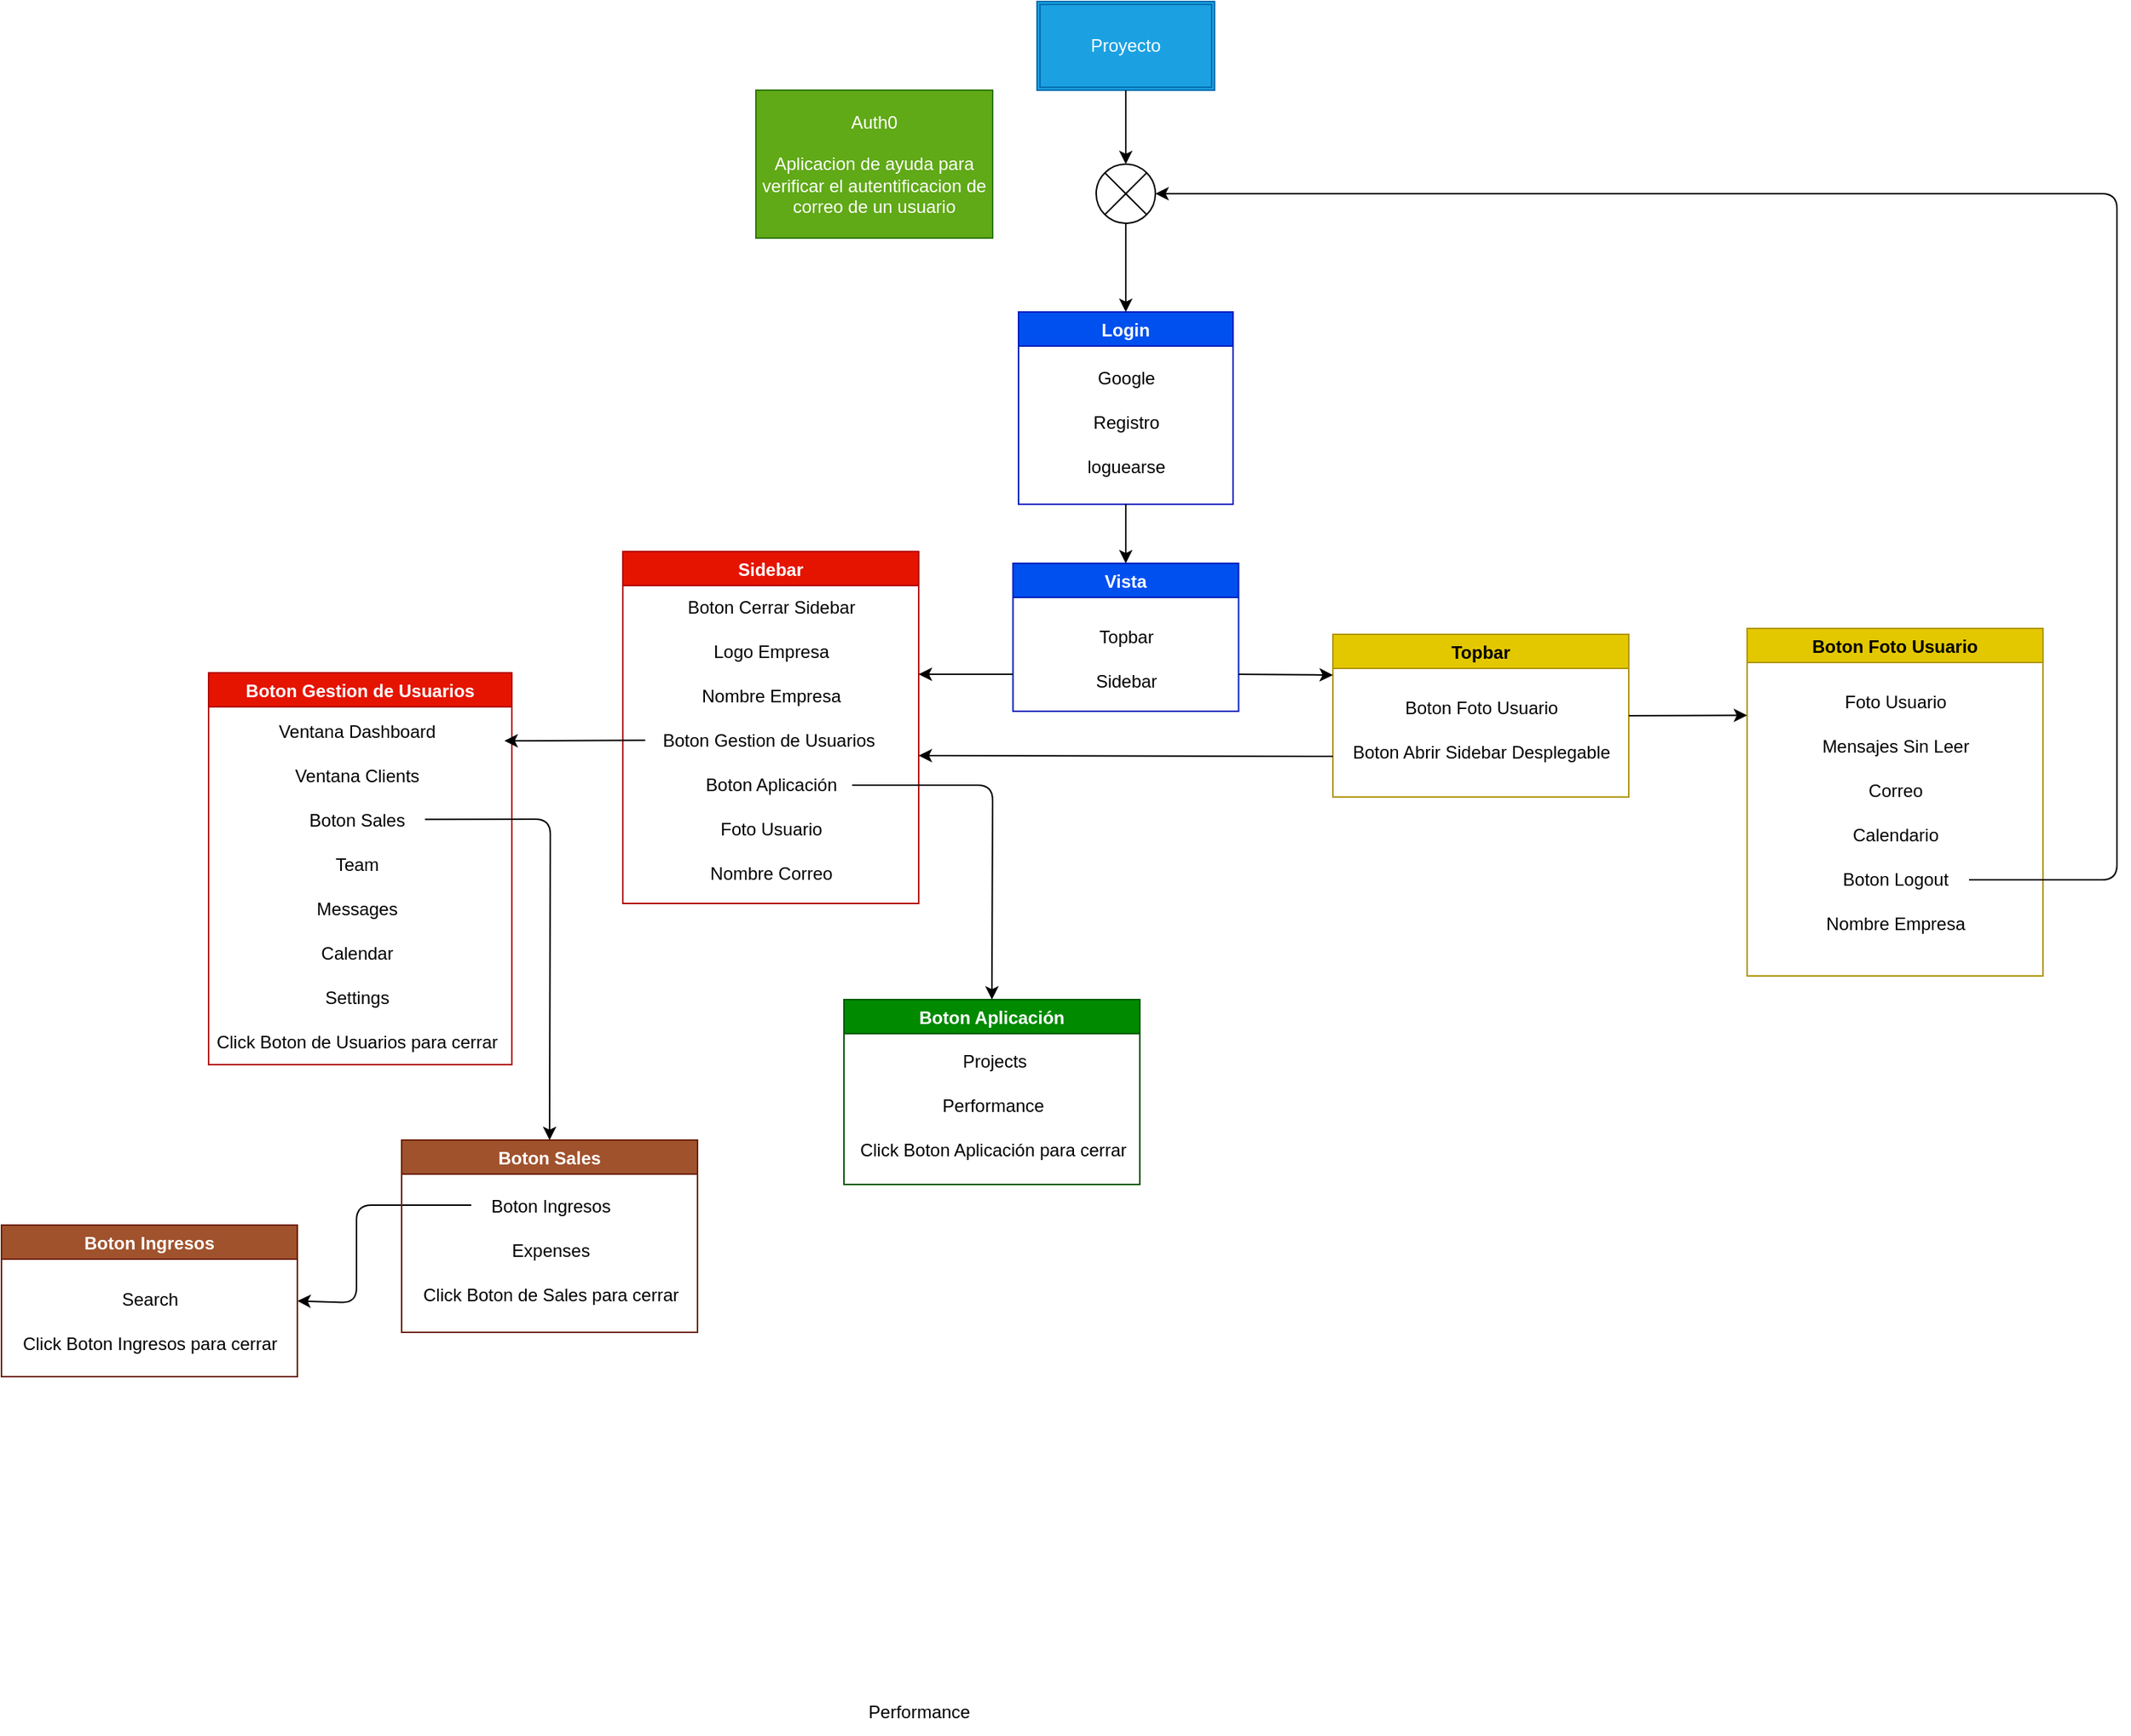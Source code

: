 <mxfile>
    <diagram id="TRdLoM7ZgMY18DjWB-fe" name="Page-1">
        <mxGraphModel dx="1983" dy="1871" grid="1" gridSize="10" guides="1" tooltips="1" connect="1" arrows="1" fold="1" page="1" pageScale="1" pageWidth="850" pageHeight="1100" math="0" shadow="0">
            <root>
                <mxCell id="0"/>
                <mxCell id="1" parent="0"/>
                <mxCell id="3" value="" style="shape=sumEllipse;perimeter=ellipsePerimeter;whiteSpace=wrap;html=1;backgroundOutline=1;" parent="1" vertex="1">
                    <mxGeometry x="450" y="-340" width="40" height="40" as="geometry"/>
                </mxCell>
                <mxCell id="6" value="Proyecto" style="shape=ext;double=1;rounded=0;whiteSpace=wrap;html=1;fillColor=#1ba1e2;fontColor=#ffffff;strokeColor=#006EAF;" parent="1" vertex="1">
                    <mxGeometry x="410" y="-450" width="120" height="60" as="geometry"/>
                </mxCell>
                <mxCell id="7" value="" style="endArrow=classic;html=1;entryX=0.5;entryY=0;entryDx=0;entryDy=0;" parent="1" target="3" edge="1">
                    <mxGeometry width="50" height="50" relative="1" as="geometry">
                        <mxPoint x="470" y="-390.0" as="sourcePoint"/>
                        <mxPoint x="530" y="-300" as="targetPoint"/>
                    </mxGeometry>
                </mxCell>
                <mxCell id="8" value="Login" style="swimlane;fillColor=#0050ef;fontColor=#ffffff;strokeColor=#001DBC;startSize=23;" parent="1" vertex="1">
                    <mxGeometry x="397.5" y="-240" width="145" height="130" as="geometry">
                        <mxRectangle x="347.5" y="210" width="70" height="30" as="alternateBounds"/>
                    </mxGeometry>
                </mxCell>
                <mxCell id="9" value="Google" style="text;html=1;align=center;verticalAlign=middle;resizable=0;points=[];autosize=1;strokeColor=none;fillColor=none;" parent="8" vertex="1">
                    <mxGeometry x="42.5" y="30" width="60" height="30" as="geometry"/>
                </mxCell>
                <mxCell id="10" value="Registro" style="text;html=1;align=center;verticalAlign=middle;resizable=0;points=[];autosize=1;strokeColor=none;fillColor=none;" parent="8" vertex="1">
                    <mxGeometry x="37.5" y="60" width="70" height="30" as="geometry"/>
                </mxCell>
                <mxCell id="491" value="loguearse" style="text;html=1;align=center;verticalAlign=middle;resizable=0;points=[];autosize=1;strokeColor=none;fillColor=none;" parent="8" vertex="1">
                    <mxGeometry x="32.5" y="90" width="80" height="30" as="geometry"/>
                </mxCell>
                <mxCell id="12" value="" style="endArrow=classic;html=1;exitX=0.5;exitY=1;exitDx=0;exitDy=0;entryX=0.5;entryY=0;entryDx=0;entryDy=0;" parent="1" source="3" target="8" edge="1">
                    <mxGeometry width="50" height="50" relative="1" as="geometry">
                        <mxPoint x="480" y="-200" as="sourcePoint"/>
                        <mxPoint x="530" y="-250" as="targetPoint"/>
                    </mxGeometry>
                </mxCell>
                <mxCell id="13" value="Vista" style="swimlane;fillColor=#0050ef;fontColor=#ffffff;strokeColor=#001DBC;" parent="1" vertex="1">
                    <mxGeometry x="393.75" y="-70" width="152.5" height="100" as="geometry"/>
                </mxCell>
                <mxCell id="16" value="Topbar" style="text;html=1;align=center;verticalAlign=middle;resizable=0;points=[];autosize=1;strokeColor=none;fillColor=none;" parent="13" vertex="1">
                    <mxGeometry x="46.25" y="35" width="60" height="30" as="geometry"/>
                </mxCell>
                <mxCell id="14" value="" style="endArrow=classic;html=1;entryX=0.5;entryY=0;entryDx=0;entryDy=0;exitX=0.5;exitY=1;exitDx=0;exitDy=0;" parent="1" source="8" target="13" edge="1">
                    <mxGeometry width="50" height="50" relative="1" as="geometry">
                        <mxPoint x="610" y="-90" as="sourcePoint"/>
                        <mxPoint x="530" y="-150" as="targetPoint"/>
                    </mxGeometry>
                </mxCell>
                <mxCell id="15" value="Auth0&lt;br&gt;&lt;br&gt;Aplicacion de ayuda para verificar el autentificacion de correo de un usuario" style="rounded=0;whiteSpace=wrap;html=1;fillColor=#60a917;fontColor=#ffffff;strokeColor=#2D7600;" parent="1" vertex="1">
                    <mxGeometry x="220" y="-390" width="160" height="100" as="geometry"/>
                </mxCell>
                <mxCell id="17" value="Sidebar" style="text;html=1;align=center;verticalAlign=middle;resizable=0;points=[];autosize=1;strokeColor=none;fillColor=none;" parent="1" vertex="1">
                    <mxGeometry x="435" y="-5" width="70" height="30" as="geometry"/>
                </mxCell>
                <mxCell id="18" value="Topbar" style="swimlane;fillColor=#e3c800;fontColor=#000000;strokeColor=#B09500;" parent="1" vertex="1">
                    <mxGeometry x="610" y="-22" width="200" height="110" as="geometry"/>
                </mxCell>
                <mxCell id="22" value="Boton Foto Usuario" style="text;html=1;align=center;verticalAlign=middle;resizable=0;points=[];autosize=1;strokeColor=none;fillColor=none;" parent="18" vertex="1">
                    <mxGeometry x="35" y="35" width="130" height="30" as="geometry"/>
                </mxCell>
                <mxCell id="23" value="Boton Abrir Sidebar Desplegable" style="text;html=1;align=center;verticalAlign=middle;resizable=0;points=[];autosize=1;strokeColor=none;fillColor=none;" parent="18" vertex="1">
                    <mxGeometry y="65" width="200" height="30" as="geometry"/>
                </mxCell>
                <mxCell id="19" value="Sidebar" style="swimlane;fillColor=#e51400;fontColor=#ffffff;strokeColor=#B20000;" parent="1" vertex="1">
                    <mxGeometry x="130" y="-78" width="200" height="238" as="geometry"/>
                </mxCell>
                <mxCell id="458" value="Foto Usuario" style="text;html=1;align=center;verticalAlign=middle;resizable=0;points=[];autosize=1;strokeColor=none;fillColor=none;" parent="19" vertex="1">
                    <mxGeometry x="55" y="173" width="90" height="30" as="geometry"/>
                </mxCell>
                <mxCell id="459" value="Nombre Empresa" style="text;html=1;align=center;verticalAlign=middle;resizable=0;points=[];autosize=1;strokeColor=none;fillColor=none;" parent="19" vertex="1">
                    <mxGeometry x="40" y="83" width="120" height="30" as="geometry"/>
                </mxCell>
                <mxCell id="460" value="Boton Gestion de Usuarios&amp;nbsp;" style="text;html=1;align=center;verticalAlign=middle;resizable=0;points=[];autosize=1;strokeColor=none;fillColor=none;" parent="19" vertex="1">
                    <mxGeometry x="15" y="113" width="170" height="30" as="geometry"/>
                </mxCell>
                <mxCell id="462" value="Boton Aplicación" style="text;html=1;align=center;verticalAlign=middle;resizable=0;points=[];autosize=1;strokeColor=none;fillColor=none;" parent="19" vertex="1">
                    <mxGeometry x="45" y="143" width="110" height="30" as="geometry"/>
                </mxCell>
                <mxCell id="463" value="Logo Empresa" style="text;html=1;align=center;verticalAlign=middle;resizable=0;points=[];autosize=1;strokeColor=none;fillColor=none;" parent="19" vertex="1">
                    <mxGeometry x="50" y="53" width="100" height="30" as="geometry"/>
                </mxCell>
                <mxCell id="464" value="Boton Cerrar Sidebar" style="text;html=1;align=center;verticalAlign=middle;resizable=0;points=[];autosize=1;strokeColor=none;fillColor=none;" parent="19" vertex="1">
                    <mxGeometry x="30" y="23" width="140" height="30" as="geometry"/>
                </mxCell>
                <mxCell id="492" value="Nombre Correo" style="text;html=1;align=center;verticalAlign=middle;resizable=0;points=[];autosize=1;strokeColor=none;fillColor=none;" parent="19" vertex="1">
                    <mxGeometry x="45" y="203" width="110" height="30" as="geometry"/>
                </mxCell>
                <mxCell id="20" value="" style="endArrow=classic;html=1;exitX=0;exitY=0.75;exitDx=0;exitDy=0;" parent="1" source="13" edge="1">
                    <mxGeometry width="50" height="50" relative="1" as="geometry">
                        <mxPoint x="480" y="-50" as="sourcePoint"/>
                        <mxPoint x="330" y="5" as="targetPoint"/>
                    </mxGeometry>
                </mxCell>
                <mxCell id="21" value="" style="endArrow=classic;html=1;entryX=0;entryY=0.25;entryDx=0;entryDy=0;exitX=1;exitY=0.75;exitDx=0;exitDy=0;" parent="1" source="13" target="18" edge="1">
                    <mxGeometry width="50" height="50" relative="1" as="geometry">
                        <mxPoint x="550" as="sourcePoint"/>
                        <mxPoint x="530" y="-100" as="targetPoint"/>
                    </mxGeometry>
                </mxCell>
                <mxCell id="448" value="Boton Foto Usuario" style="swimlane;fillColor=#e3c800;fontColor=#000000;strokeColor=#B09500;startSize=23;" parent="1" vertex="1">
                    <mxGeometry x="890" y="-26" width="200" height="235" as="geometry"/>
                </mxCell>
                <mxCell id="449" value="Foto Usuario" style="text;html=1;align=center;verticalAlign=middle;resizable=0;points=[];autosize=1;strokeColor=none;fillColor=none;" parent="448" vertex="1">
                    <mxGeometry x="55" y="35" width="90" height="30" as="geometry"/>
                </mxCell>
                <mxCell id="450" value="Mensajes Sin Leer" style="text;html=1;align=center;verticalAlign=middle;resizable=0;points=[];autosize=1;strokeColor=none;fillColor=none;" parent="448" vertex="1">
                    <mxGeometry x="40" y="65" width="120" height="30" as="geometry"/>
                </mxCell>
                <mxCell id="451" value="Correo" style="text;html=1;align=center;verticalAlign=middle;resizable=0;points=[];autosize=1;strokeColor=none;fillColor=none;" parent="448" vertex="1">
                    <mxGeometry x="70" y="95" width="60" height="30" as="geometry"/>
                </mxCell>
                <mxCell id="452" value="Calendario" style="text;html=1;align=center;verticalAlign=middle;resizable=0;points=[];autosize=1;strokeColor=none;fillColor=none;" parent="448" vertex="1">
                    <mxGeometry x="60" y="125" width="80" height="30" as="geometry"/>
                </mxCell>
                <mxCell id="455" value="Boton Logout" style="text;html=1;align=center;verticalAlign=middle;resizable=0;points=[];autosize=1;strokeColor=none;fillColor=none;" parent="448" vertex="1">
                    <mxGeometry x="50" y="155" width="100" height="30" as="geometry"/>
                </mxCell>
                <mxCell id="487" value="Nombre Empresa" style="text;html=1;align=center;verticalAlign=middle;resizable=0;points=[];autosize=1;strokeColor=none;fillColor=none;" parent="448" vertex="1">
                    <mxGeometry x="40" y="185" width="120" height="30" as="geometry"/>
                </mxCell>
                <mxCell id="454" value="" style="endArrow=classic;html=1;exitX=1;exitY=0.5;exitDx=0;exitDy=0;entryX=0;entryY=0.25;entryDx=0;entryDy=0;" parent="1" source="18" target="448" edge="1">
                    <mxGeometry width="50" height="50" relative="1" as="geometry">
                        <mxPoint x="690" y="27" as="sourcePoint"/>
                        <mxPoint x="740" y="-23" as="targetPoint"/>
                    </mxGeometry>
                </mxCell>
                <mxCell id="457" style="edgeStyle=none;html=1;entryX=1;entryY=0.5;entryDx=0;entryDy=0;" parent="1" source="455" target="3" edge="1">
                    <mxGeometry relative="1" as="geometry">
                        <mxPoint x="490" y="-253" as="targetPoint"/>
                        <Array as="points">
                            <mxPoint x="1140" y="144"/>
                            <mxPoint x="1140" y="-320"/>
                        </Array>
                    </mxGeometry>
                </mxCell>
                <mxCell id="465" value="Boton Gestion de Usuarios" style="swimlane;fillColor=#e51400;fontColor=#ffffff;strokeColor=#B20000;" parent="1" vertex="1">
                    <mxGeometry x="-150" y="4" width="205" height="265" as="geometry"/>
                </mxCell>
                <mxCell id="466" value="Ventana Dashboard" style="text;html=1;align=center;verticalAlign=middle;resizable=0;points=[];autosize=1;strokeColor=none;fillColor=none;" parent="465" vertex="1">
                    <mxGeometry x="35" y="25" width="130" height="30" as="geometry"/>
                </mxCell>
                <mxCell id="467" value="Ventana Clients" style="text;html=1;align=center;verticalAlign=middle;resizable=0;points=[];autosize=1;strokeColor=none;fillColor=none;" parent="465" vertex="1">
                    <mxGeometry x="45" y="55" width="110" height="30" as="geometry"/>
                </mxCell>
                <mxCell id="493" value="Boton Sales" style="text;html=1;align=center;verticalAlign=middle;resizable=0;points=[];autosize=1;strokeColor=none;fillColor=none;" parent="465" vertex="1">
                    <mxGeometry x="55" y="85" width="90" height="30" as="geometry"/>
                </mxCell>
                <mxCell id="494" value="Team" style="text;html=1;align=center;verticalAlign=middle;resizable=0;points=[];autosize=1;strokeColor=none;fillColor=none;" parent="465" vertex="1">
                    <mxGeometry x="75" y="115" width="50" height="30" as="geometry"/>
                </mxCell>
                <mxCell id="495" value="Messages" style="text;html=1;align=center;verticalAlign=middle;resizable=0;points=[];autosize=1;strokeColor=none;fillColor=none;" parent="465" vertex="1">
                    <mxGeometry x="60" y="145" width="80" height="30" as="geometry"/>
                </mxCell>
                <mxCell id="473" value="Calendar" style="text;html=1;align=center;verticalAlign=middle;resizable=0;points=[];autosize=1;strokeColor=none;fillColor=none;" parent="465" vertex="1">
                    <mxGeometry x="65" y="175" width="70" height="30" as="geometry"/>
                </mxCell>
                <mxCell id="474" value="Settings" style="text;html=1;align=center;verticalAlign=middle;resizable=0;points=[];autosize=1;strokeColor=none;fillColor=none;" parent="465" vertex="1">
                    <mxGeometry x="65" y="205" width="70" height="30" as="geometry"/>
                </mxCell>
                <mxCell id="497" value="Click Boton de Usuarios para cerrar" style="text;html=1;align=center;verticalAlign=middle;resizable=0;points=[];autosize=1;strokeColor=none;fillColor=none;" parent="465" vertex="1">
                    <mxGeometry x="-5" y="235" width="210" height="30" as="geometry"/>
                </mxCell>
                <mxCell id="468" style="edgeStyle=none;html=1;exitX=0.001;exitY=0.486;exitDx=0;exitDy=0;exitPerimeter=0;" parent="1" source="460" edge="1">
                    <mxGeometry relative="1" as="geometry">
                        <mxPoint x="50" y="50" as="targetPoint"/>
                        <mxPoint x="80" y="50" as="sourcePoint"/>
                    </mxGeometry>
                </mxCell>
                <mxCell id="480" style="edgeStyle=none;html=1;entryX=1;entryY=0.5;entryDx=0;entryDy=0;exitX=-0.029;exitY=0.467;exitDx=0;exitDy=0;exitPerimeter=0;" parent="1" source="470" target="476" edge="1">
                    <mxGeometry relative="1" as="geometry">
                        <Array as="points">
                            <mxPoint x="-50" y="364"/>
                            <mxPoint x="-50" y="430"/>
                        </Array>
                    </mxGeometry>
                </mxCell>
                <mxCell id="469" value="Boton Sales" style="swimlane;fillColor=#a0522d;fontColor=#ffffff;strokeColor=#6D1F00;" parent="1" vertex="1">
                    <mxGeometry x="-19.5" y="320" width="200" height="130" as="geometry"/>
                </mxCell>
                <mxCell id="470" value="Boton Ingresos" style="text;html=1;align=center;verticalAlign=middle;resizable=0;points=[];autosize=1;strokeColor=none;fillColor=none;" parent="469" vertex="1">
                    <mxGeometry x="50" y="30" width="100" height="30" as="geometry"/>
                </mxCell>
                <mxCell id="496" value="Expenses" style="text;html=1;align=center;verticalAlign=middle;resizable=0;points=[];autosize=1;strokeColor=none;fillColor=none;" parent="469" vertex="1">
                    <mxGeometry x="60" y="60" width="80" height="30" as="geometry"/>
                </mxCell>
                <mxCell id="498" value="Click Boton de Sales para cerrar" style="text;html=1;align=center;verticalAlign=middle;resizable=0;points=[];autosize=1;strokeColor=none;fillColor=none;" parent="469" vertex="1">
                    <mxGeometry y="90" width="200" height="30" as="geometry"/>
                </mxCell>
                <mxCell id="475" style="edgeStyle=none;html=1;entryX=0.5;entryY=0;entryDx=0;entryDy=0;exitX=1.014;exitY=0.47;exitDx=0;exitDy=0;exitPerimeter=0;" parent="1" source="493" target="469" edge="1">
                    <mxGeometry relative="1" as="geometry">
                        <Array as="points">
                            <mxPoint x="81" y="103"/>
                        </Array>
                        <mxPoint x="180" y="80" as="sourcePoint"/>
                    </mxGeometry>
                </mxCell>
                <mxCell id="476" value="Boton Ingresos" style="swimlane;fillColor=#a0522d;fontColor=#ffffff;strokeColor=#6D1F00;" parent="1" vertex="1">
                    <mxGeometry x="-290" y="377.5" width="200" height="102.5" as="geometry"/>
                </mxCell>
                <mxCell id="478" value="Search" style="text;html=1;align=center;verticalAlign=middle;resizable=0;points=[];autosize=1;strokeColor=none;fillColor=none;" parent="476" vertex="1">
                    <mxGeometry x="70" y="35" width="60" height="30" as="geometry"/>
                </mxCell>
                <mxCell id="499" value="Click Boton Ingresos para cerrar" style="text;html=1;align=center;verticalAlign=middle;resizable=0;points=[];autosize=1;strokeColor=none;fillColor=none;" parent="476" vertex="1">
                    <mxGeometry y="65" width="200" height="30" as="geometry"/>
                </mxCell>
                <mxCell id="481" value="Boton Aplicación" style="swimlane;fillColor=#008a00;fontColor=#ffffff;strokeColor=#005700;" parent="1" vertex="1">
                    <mxGeometry x="279.5" y="225" width="200" height="125" as="geometry"/>
                </mxCell>
                <mxCell id="482" value="Projects" style="text;html=1;align=center;verticalAlign=middle;resizable=0;points=[];autosize=1;strokeColor=none;fillColor=none;" parent="481" vertex="1">
                    <mxGeometry x="66" y="27" width="70" height="30" as="geometry"/>
                </mxCell>
                <mxCell id="483" value="Performance" style="text;html=1;align=center;verticalAlign=middle;resizable=0;points=[];autosize=1;strokeColor=none;fillColor=none;" parent="481" vertex="1">
                    <mxGeometry x="55" y="57" width="90" height="30" as="geometry"/>
                </mxCell>
                <mxCell id="500" value="Click Boton Aplicación para cerrar" style="text;html=1;align=center;verticalAlign=middle;resizable=0;points=[];autosize=1;strokeColor=none;fillColor=none;" parent="481" vertex="1">
                    <mxGeometry y="87" width="200" height="30" as="geometry"/>
                </mxCell>
                <mxCell id="485" style="edgeStyle=none;html=1;entryX=0.5;entryY=0;entryDx=0;entryDy=0;" parent="1" source="462" target="481" edge="1">
                    <mxGeometry relative="1" as="geometry">
                        <Array as="points">
                            <mxPoint x="380" y="80"/>
                        </Array>
                    </mxGeometry>
                </mxCell>
                <mxCell id="486" value="" style="endArrow=classic;html=1;exitX=0;exitY=0.75;exitDx=0;exitDy=0;" parent="1" source="18" edge="1">
                    <mxGeometry width="50" height="50" relative="1" as="geometry">
                        <mxPoint x="460" y="70" as="sourcePoint"/>
                        <mxPoint x="330" y="60" as="targetPoint"/>
                    </mxGeometry>
                </mxCell>
                <mxCell id="501" value="Performance" style="text;html=1;align=center;verticalAlign=middle;resizable=0;points=[];autosize=1;strokeColor=none;fillColor=none;" vertex="1" parent="1">
                    <mxGeometry x="284.5" y="692" width="90" height="30" as="geometry"/>
                </mxCell>
            </root>
        </mxGraphModel>
    </diagram>
</mxfile>